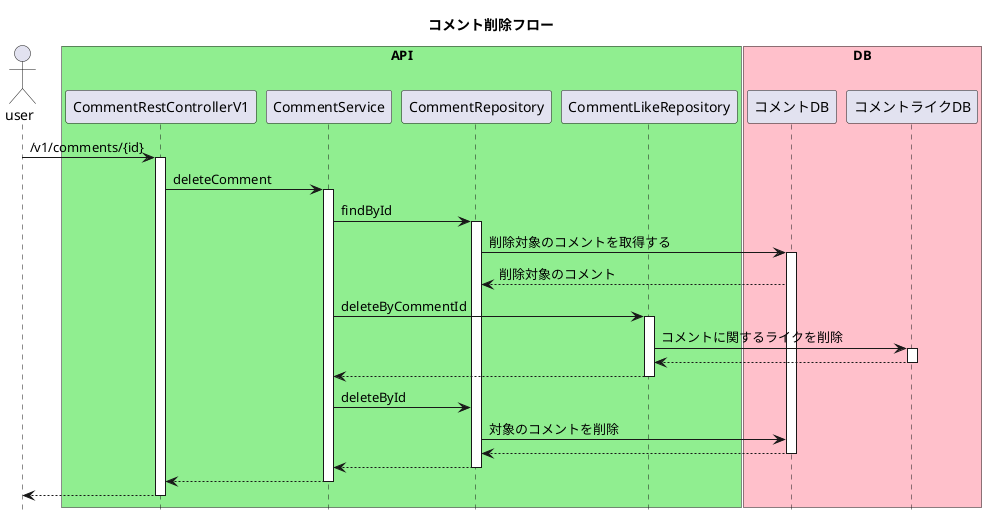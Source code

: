@startuml
title コメント削除フロー
actor user

box "API" #LightGreen
participant "CommentRestControllerV1" as CommentRestControllerV1
participant "CommentService" as CommentService
participant "CommentRepository" as CommentRepository
participant "CommentLikeRepository" as CommentLikeRepository
end box

box "DB" #Pink
participant "コメントDB" as CommentDB
participant "コメントライクDB" as CommentLikeDB
end box

hide footbox

user -> CommentRestControllerV1: /v1/comments/{id}

activate CommentRestControllerV1
CommentRestControllerV1 -> CommentService:deleteComment
activate CommentService
CommentService -> CommentRepository:findById
activate CommentRepository
CommentRepository -> CommentDB:削除対象のコメントを取得する
activate CommentDB
CommentDB --> CommentRepository:削除対象のコメント
CommentService -> CommentLikeRepository:deleteByCommentId
activate CommentLikeRepository
CommentLikeRepository -> CommentLikeDB:コメントに関するライクを削除
activate CommentLikeDB
CommentLikeDB --> CommentLikeRepository
deactivate CommentLikeDB
CommentLikeRepository --> CommentService
deactivate CommentLikeRepository
CommentService -> CommentRepository:deleteById
CommentRepository -> CommentDB:対象のコメントを削除
CommentDB --> CommentRepository
deactivate CommentDB
CommentRepository --> CommentService
deactivate CommentRepository
CommentService --> CommentRestControllerV1
deactivate CommentService
CommentRestControllerV1 --> user
deactivate CommentRestControllerV1

@enduml
